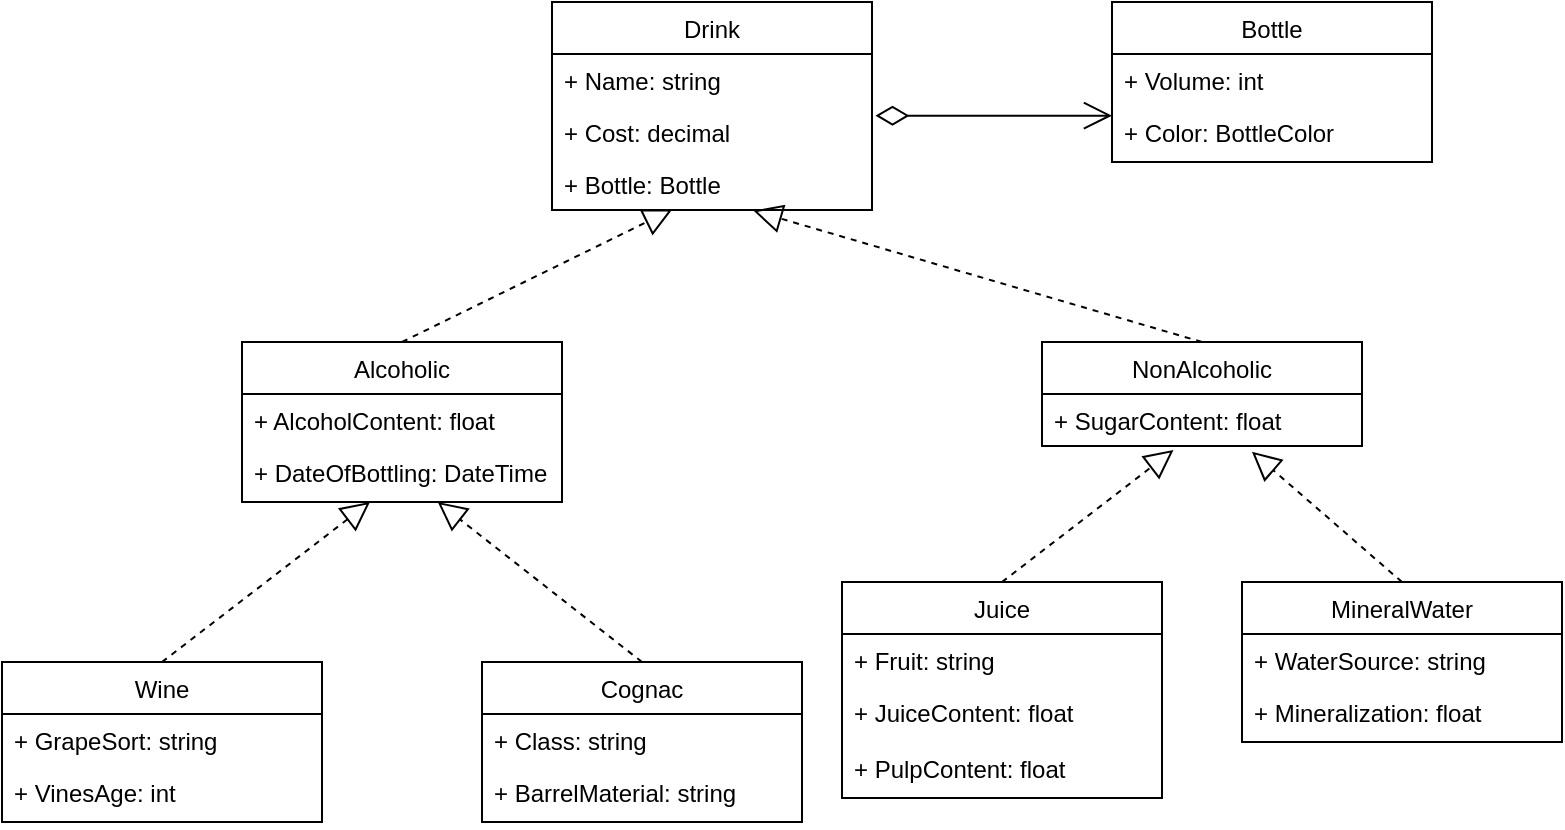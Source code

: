 <mxfile version="13.2.3" type="device"><diagram id="fK-Sg5LT--RSb_zLnViC" name="Page-1"><mxGraphModel dx="1185" dy="621" grid="1" gridSize="10" guides="1" tooltips="1" connect="1" arrows="1" fold="1" page="1" pageScale="1" pageWidth="850" pageHeight="1100" math="0" shadow="0"><root><mxCell id="0"/><mxCell id="1" parent="0"/><mxCell id="xFcFfhV8esHRGJcoBA4p-27" value="" style="endArrow=block;dashed=1;endFill=0;endSize=12;html=1;entryX=0.376;entryY=0.989;entryDx=0;entryDy=0;entryPerimeter=0;exitX=0.5;exitY=0;exitDx=0;exitDy=0;" edge="1" parent="1" source="xFcFfhV8esHRGJcoBA4p-12" target="xFcFfhV8esHRGJcoBA4p-11"><mxGeometry width="160" relative="1" as="geometry"><mxPoint x="355" y="470" as="sourcePoint"/><mxPoint x="345" y="190" as="targetPoint"/></mxGeometry></mxCell><mxCell id="xFcFfhV8esHRGJcoBA4p-28" value="" style="endArrow=block;dashed=1;endFill=0;endSize=12;html=1;exitX=0.5;exitY=0;exitDx=0;exitDy=0;entryX=0.629;entryY=1.011;entryDx=0;entryDy=0;entryPerimeter=0;" edge="1" parent="1" source="xFcFfhV8esHRGJcoBA4p-16" target="xFcFfhV8esHRGJcoBA4p-11"><mxGeometry width="160" relative="1" as="geometry"><mxPoint x="235" y="210" as="sourcePoint"/><mxPoint x="415" y="190" as="targetPoint"/></mxGeometry></mxCell><mxCell id="xFcFfhV8esHRGJcoBA4p-30" value="" style="endArrow=open;html=1;endSize=12;startArrow=diamondThin;startSize=14;startFill=0;edgeStyle=orthogonalEdgeStyle;align=left;verticalAlign=bottom;exitX=1.011;exitY=0.186;exitDx=0;exitDy=0;exitPerimeter=0;entryX=0;entryY=0.172;entryDx=0;entryDy=0;entryPerimeter=0;" edge="1" parent="1" source="xFcFfhV8esHRGJcoBA4p-10" target="xFcFfhV8esHRGJcoBA4p-23"><mxGeometry x="-1" y="3" relative="1" as="geometry"><mxPoint x="265" y="510" as="sourcePoint"/><mxPoint x="425" y="510" as="targetPoint"/></mxGeometry></mxCell><mxCell id="xFcFfhV8esHRGJcoBA4p-8" value="Drink" style="swimlane;fontStyle=0;childLayout=stackLayout;horizontal=1;startSize=26;fillColor=none;horizontalStack=0;resizeParent=1;resizeParentMax=0;resizeLast=0;collapsible=1;marginBottom=0;" vertex="1" parent="1"><mxGeometry x="315" y="70" width="160" height="104" as="geometry"/></mxCell><mxCell id="xFcFfhV8esHRGJcoBA4p-9" value="+ Name: string" style="text;strokeColor=none;fillColor=none;align=left;verticalAlign=top;spacingLeft=4;spacingRight=4;overflow=hidden;rotatable=0;points=[[0,0.5],[1,0.5]];portConstraint=eastwest;" vertex="1" parent="xFcFfhV8esHRGJcoBA4p-8"><mxGeometry y="26" width="160" height="26" as="geometry"/></mxCell><mxCell id="xFcFfhV8esHRGJcoBA4p-10" value="+ Cost: decimal" style="text;strokeColor=none;fillColor=none;align=left;verticalAlign=top;spacingLeft=4;spacingRight=4;overflow=hidden;rotatable=0;points=[[0,0.5],[1,0.5]];portConstraint=eastwest;" vertex="1" parent="xFcFfhV8esHRGJcoBA4p-8"><mxGeometry y="52" width="160" height="26" as="geometry"/></mxCell><mxCell id="xFcFfhV8esHRGJcoBA4p-11" value="+ Bottle: Bottle" style="text;strokeColor=none;fillColor=none;align=left;verticalAlign=top;spacingLeft=4;spacingRight=4;overflow=hidden;rotatable=0;points=[[0,0.5],[1,0.5]];portConstraint=eastwest;" vertex="1" parent="xFcFfhV8esHRGJcoBA4p-8"><mxGeometry y="78" width="160" height="26" as="geometry"/></mxCell><mxCell id="xFcFfhV8esHRGJcoBA4p-20" value="Bottle" style="swimlane;fontStyle=0;childLayout=stackLayout;horizontal=1;startSize=26;fillColor=none;horizontalStack=0;resizeParent=1;resizeParentMax=0;resizeLast=0;collapsible=1;marginBottom=0;" vertex="1" parent="1"><mxGeometry x="595" y="70" width="160" height="80" as="geometry"/></mxCell><mxCell id="xFcFfhV8esHRGJcoBA4p-21" value="+ Volume: int" style="text;strokeColor=none;fillColor=none;align=left;verticalAlign=top;spacingLeft=4;spacingRight=4;overflow=hidden;rotatable=0;points=[[0,0.5],[1,0.5]];portConstraint=eastwest;" vertex="1" parent="xFcFfhV8esHRGJcoBA4p-20"><mxGeometry y="26" width="160" height="26" as="geometry"/></mxCell><mxCell id="xFcFfhV8esHRGJcoBA4p-23" value="+ Color: BottleColor" style="text;strokeColor=none;fillColor=none;align=left;verticalAlign=top;spacingLeft=4;spacingRight=4;overflow=hidden;rotatable=0;points=[[0,0.5],[1,0.5]];portConstraint=eastwest;" vertex="1" parent="xFcFfhV8esHRGJcoBA4p-20"><mxGeometry y="52" width="160" height="28" as="geometry"/></mxCell><mxCell id="xFcFfhV8esHRGJcoBA4p-12" value="Alcoholic" style="swimlane;fontStyle=0;childLayout=stackLayout;horizontal=1;startSize=26;fillColor=none;horizontalStack=0;resizeParent=1;resizeParentMax=0;resizeLast=0;collapsible=1;marginBottom=0;" vertex="1" parent="1"><mxGeometry x="160" y="240" width="160" height="80" as="geometry"/></mxCell><mxCell id="xFcFfhV8esHRGJcoBA4p-13" value="+ AlcoholContent: float" style="text;strokeColor=none;fillColor=none;align=left;verticalAlign=top;spacingLeft=4;spacingRight=4;overflow=hidden;rotatable=0;points=[[0,0.5],[1,0.5]];portConstraint=eastwest;" vertex="1" parent="xFcFfhV8esHRGJcoBA4p-12"><mxGeometry y="26" width="160" height="26" as="geometry"/></mxCell><mxCell id="xFcFfhV8esHRGJcoBA4p-14" value="+ DateOfBottling: DateTime" style="text;strokeColor=none;fillColor=none;align=left;verticalAlign=top;spacingLeft=4;spacingRight=4;overflow=hidden;rotatable=0;points=[[0,0.5],[1,0.5]];portConstraint=eastwest;" vertex="1" parent="xFcFfhV8esHRGJcoBA4p-12"><mxGeometry y="52" width="160" height="28" as="geometry"/></mxCell><mxCell id="xFcFfhV8esHRGJcoBA4p-35" value="Wine" style="swimlane;fontStyle=0;childLayout=stackLayout;horizontal=1;startSize=26;fillColor=none;horizontalStack=0;resizeParent=1;resizeParentMax=0;resizeLast=0;collapsible=1;marginBottom=0;" vertex="1" parent="1"><mxGeometry x="40" y="400" width="160" height="80" as="geometry"/></mxCell><mxCell id="xFcFfhV8esHRGJcoBA4p-36" value="+ GrapeSort: string" style="text;strokeColor=none;fillColor=none;align=left;verticalAlign=top;spacingLeft=4;spacingRight=4;overflow=hidden;rotatable=0;points=[[0,0.5],[1,0.5]];portConstraint=eastwest;" vertex="1" parent="xFcFfhV8esHRGJcoBA4p-35"><mxGeometry y="26" width="160" height="26" as="geometry"/></mxCell><mxCell id="xFcFfhV8esHRGJcoBA4p-37" value="+ VinesAge: int" style="text;strokeColor=none;fillColor=none;align=left;verticalAlign=top;spacingLeft=4;spacingRight=4;overflow=hidden;rotatable=0;points=[[0,0.5],[1,0.5]];portConstraint=eastwest;" vertex="1" parent="xFcFfhV8esHRGJcoBA4p-35"><mxGeometry y="52" width="160" height="28" as="geometry"/></mxCell><mxCell id="xFcFfhV8esHRGJcoBA4p-38" value="" style="endArrow=block;dashed=1;endFill=0;endSize=12;html=1;entryX=0.4;entryY=1;entryDx=0;entryDy=0;entryPerimeter=0;exitX=0.5;exitY=0;exitDx=0;exitDy=0;" edge="1" parent="1" source="xFcFfhV8esHRGJcoBA4p-35" target="xFcFfhV8esHRGJcoBA4p-14"><mxGeometry width="160" relative="1" as="geometry"><mxPoint x="250" y="250" as="sourcePoint"/><mxPoint x="385.16" y="183.714" as="targetPoint"/></mxGeometry></mxCell><mxCell id="xFcFfhV8esHRGJcoBA4p-39" value="Cognac" style="swimlane;fontStyle=0;childLayout=stackLayout;horizontal=1;startSize=26;fillColor=none;horizontalStack=0;resizeParent=1;resizeParentMax=0;resizeLast=0;collapsible=1;marginBottom=0;" vertex="1" parent="1"><mxGeometry x="280" y="400" width="160" height="80" as="geometry"/></mxCell><mxCell id="xFcFfhV8esHRGJcoBA4p-40" value="+ Class: string" style="text;strokeColor=none;fillColor=none;align=left;verticalAlign=top;spacingLeft=4;spacingRight=4;overflow=hidden;rotatable=0;points=[[0,0.5],[1,0.5]];portConstraint=eastwest;" vertex="1" parent="xFcFfhV8esHRGJcoBA4p-39"><mxGeometry y="26" width="160" height="26" as="geometry"/></mxCell><mxCell id="xFcFfhV8esHRGJcoBA4p-41" value="+ BarrelMaterial: string" style="text;strokeColor=none;fillColor=none;align=left;verticalAlign=top;spacingLeft=4;spacingRight=4;overflow=hidden;rotatable=0;points=[[0,0.5],[1,0.5]];portConstraint=eastwest;" vertex="1" parent="xFcFfhV8esHRGJcoBA4p-39"><mxGeometry y="52" width="160" height="28" as="geometry"/></mxCell><mxCell id="xFcFfhV8esHRGJcoBA4p-42" value="" style="endArrow=block;dashed=1;endFill=0;endSize=12;html=1;exitX=0.5;exitY=0;exitDx=0;exitDy=0;" edge="1" parent="1" source="xFcFfhV8esHRGJcoBA4p-39" target="xFcFfhV8esHRGJcoBA4p-14"><mxGeometry width="160" relative="1" as="geometry"><mxPoint x="130" y="410" as="sourcePoint"/><mxPoint x="234" y="330" as="targetPoint"/></mxGeometry></mxCell><mxCell id="xFcFfhV8esHRGJcoBA4p-16" value="NonAlcoholic" style="swimlane;fontStyle=0;childLayout=stackLayout;horizontal=1;startSize=26;fillColor=none;horizontalStack=0;resizeParent=1;resizeParentMax=0;resizeLast=0;collapsible=1;marginBottom=0;" vertex="1" parent="1"><mxGeometry x="560" y="240" width="160" height="52" as="geometry"/></mxCell><mxCell id="xFcFfhV8esHRGJcoBA4p-17" value="+ SugarContent: float" style="text;strokeColor=none;fillColor=none;align=left;verticalAlign=top;spacingLeft=4;spacingRight=4;overflow=hidden;rotatable=0;points=[[0,0.5],[1,0.5]];portConstraint=eastwest;" vertex="1" parent="xFcFfhV8esHRGJcoBA4p-16"><mxGeometry y="26" width="160" height="26" as="geometry"/></mxCell><mxCell id="xFcFfhV8esHRGJcoBA4p-51" value="" style="endArrow=block;dashed=1;endFill=0;endSize=12;html=1;entryX=0.411;entryY=1.077;entryDx=0;entryDy=0;entryPerimeter=0;exitX=0.5;exitY=0;exitDx=0;exitDy=0;" edge="1" parent="1" source="xFcFfhV8esHRGJcoBA4p-43" target="xFcFfhV8esHRGJcoBA4p-17"><mxGeometry width="160" relative="1" as="geometry"><mxPoint x="130" y="410" as="sourcePoint"/><mxPoint x="618.08" y="321.008" as="targetPoint"/></mxGeometry></mxCell><mxCell id="xFcFfhV8esHRGJcoBA4p-52" value="" style="endArrow=block;dashed=1;endFill=0;endSize=12;html=1;entryX=0.656;entryY=1.109;entryDx=0;entryDy=0;entryPerimeter=0;exitX=0.5;exitY=0;exitDx=0;exitDy=0;" edge="1" parent="1" source="xFcFfhV8esHRGJcoBA4p-46" target="xFcFfhV8esHRGJcoBA4p-17"><mxGeometry width="160" relative="1" as="geometry"><mxPoint x="550" y="410" as="sourcePoint"/><mxPoint x="660.96" y="321.988" as="targetPoint"/></mxGeometry></mxCell><mxCell id="xFcFfhV8esHRGJcoBA4p-43" value="Juice" style="swimlane;fontStyle=0;childLayout=stackLayout;horizontal=1;startSize=26;fillColor=none;horizontalStack=0;resizeParent=1;resizeParentMax=0;resizeLast=0;collapsible=1;marginBottom=0;" vertex="1" parent="1"><mxGeometry x="460" y="360" width="160" height="108" as="geometry"/></mxCell><mxCell id="xFcFfhV8esHRGJcoBA4p-44" value="+ Fruit: string" style="text;strokeColor=none;fillColor=none;align=left;verticalAlign=top;spacingLeft=4;spacingRight=4;overflow=hidden;rotatable=0;points=[[0,0.5],[1,0.5]];portConstraint=eastwest;" vertex="1" parent="xFcFfhV8esHRGJcoBA4p-43"><mxGeometry y="26" width="160" height="26" as="geometry"/></mxCell><mxCell id="xFcFfhV8esHRGJcoBA4p-45" value="+ JuiceContent: float" style="text;strokeColor=none;fillColor=none;align=left;verticalAlign=top;spacingLeft=4;spacingRight=4;overflow=hidden;rotatable=0;points=[[0,0.5],[1,0.5]];portConstraint=eastwest;" vertex="1" parent="xFcFfhV8esHRGJcoBA4p-43"><mxGeometry y="52" width="160" height="28" as="geometry"/></mxCell><mxCell id="xFcFfhV8esHRGJcoBA4p-49" value="+ PulpContent: float" style="text;strokeColor=none;fillColor=none;align=left;verticalAlign=top;spacingLeft=4;spacingRight=4;overflow=hidden;rotatable=0;points=[[0,0.5],[1,0.5]];portConstraint=eastwest;" vertex="1" parent="xFcFfhV8esHRGJcoBA4p-43"><mxGeometry y="80" width="160" height="28" as="geometry"/></mxCell><mxCell id="xFcFfhV8esHRGJcoBA4p-46" value="MineralWater" style="swimlane;fontStyle=0;childLayout=stackLayout;horizontal=1;startSize=26;fillColor=none;horizontalStack=0;resizeParent=1;resizeParentMax=0;resizeLast=0;collapsible=1;marginBottom=0;" vertex="1" parent="1"><mxGeometry x="660" y="360" width="160" height="80" as="geometry"/></mxCell><mxCell id="xFcFfhV8esHRGJcoBA4p-47" value="+ WaterSource: string" style="text;strokeColor=none;fillColor=none;align=left;verticalAlign=top;spacingLeft=4;spacingRight=4;overflow=hidden;rotatable=0;points=[[0,0.5],[1,0.5]];portConstraint=eastwest;" vertex="1" parent="xFcFfhV8esHRGJcoBA4p-46"><mxGeometry y="26" width="160" height="26" as="geometry"/></mxCell><mxCell id="xFcFfhV8esHRGJcoBA4p-48" value="+ Mineralization: float" style="text;strokeColor=none;fillColor=none;align=left;verticalAlign=top;spacingLeft=4;spacingRight=4;overflow=hidden;rotatable=0;points=[[0,0.5],[1,0.5]];portConstraint=eastwest;" vertex="1" parent="xFcFfhV8esHRGJcoBA4p-46"><mxGeometry y="52" width="160" height="28" as="geometry"/></mxCell></root></mxGraphModel></diagram></mxfile>